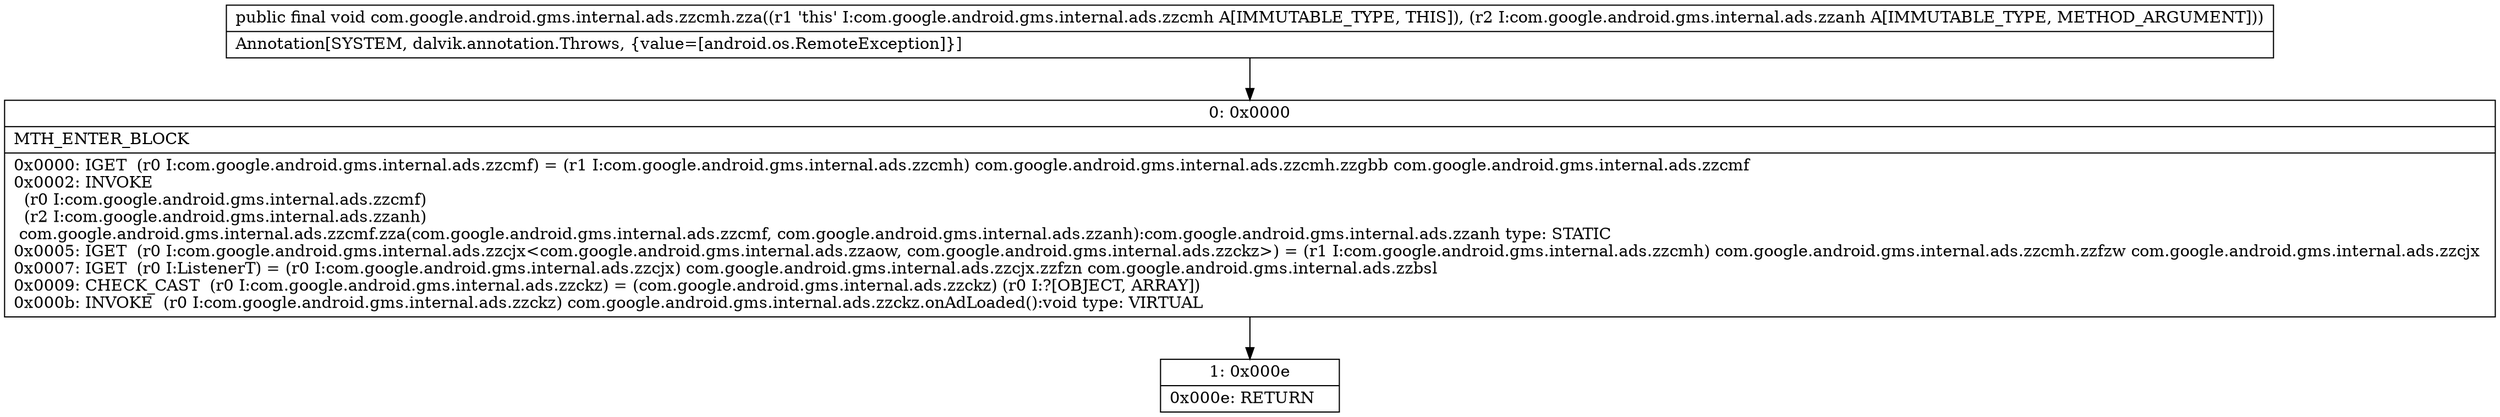 digraph "CFG forcom.google.android.gms.internal.ads.zzcmh.zza(Lcom\/google\/android\/gms\/internal\/ads\/zzanh;)V" {
Node_0 [shape=record,label="{0\:\ 0x0000|MTH_ENTER_BLOCK\l|0x0000: IGET  (r0 I:com.google.android.gms.internal.ads.zzcmf) = (r1 I:com.google.android.gms.internal.ads.zzcmh) com.google.android.gms.internal.ads.zzcmh.zzgbb com.google.android.gms.internal.ads.zzcmf \l0x0002: INVOKE  \l  (r0 I:com.google.android.gms.internal.ads.zzcmf)\l  (r2 I:com.google.android.gms.internal.ads.zzanh)\l com.google.android.gms.internal.ads.zzcmf.zza(com.google.android.gms.internal.ads.zzcmf, com.google.android.gms.internal.ads.zzanh):com.google.android.gms.internal.ads.zzanh type: STATIC \l0x0005: IGET  (r0 I:com.google.android.gms.internal.ads.zzcjx\<com.google.android.gms.internal.ads.zzaow, com.google.android.gms.internal.ads.zzckz\>) = (r1 I:com.google.android.gms.internal.ads.zzcmh) com.google.android.gms.internal.ads.zzcmh.zzfzw com.google.android.gms.internal.ads.zzcjx \l0x0007: IGET  (r0 I:ListenerT) = (r0 I:com.google.android.gms.internal.ads.zzcjx) com.google.android.gms.internal.ads.zzcjx.zzfzn com.google.android.gms.internal.ads.zzbsl \l0x0009: CHECK_CAST  (r0 I:com.google.android.gms.internal.ads.zzckz) = (com.google.android.gms.internal.ads.zzckz) (r0 I:?[OBJECT, ARRAY]) \l0x000b: INVOKE  (r0 I:com.google.android.gms.internal.ads.zzckz) com.google.android.gms.internal.ads.zzckz.onAdLoaded():void type: VIRTUAL \l}"];
Node_1 [shape=record,label="{1\:\ 0x000e|0x000e: RETURN   \l}"];
MethodNode[shape=record,label="{public final void com.google.android.gms.internal.ads.zzcmh.zza((r1 'this' I:com.google.android.gms.internal.ads.zzcmh A[IMMUTABLE_TYPE, THIS]), (r2 I:com.google.android.gms.internal.ads.zzanh A[IMMUTABLE_TYPE, METHOD_ARGUMENT]))  | Annotation[SYSTEM, dalvik.annotation.Throws, \{value=[android.os.RemoteException]\}]\l}"];
MethodNode -> Node_0;
Node_0 -> Node_1;
}

